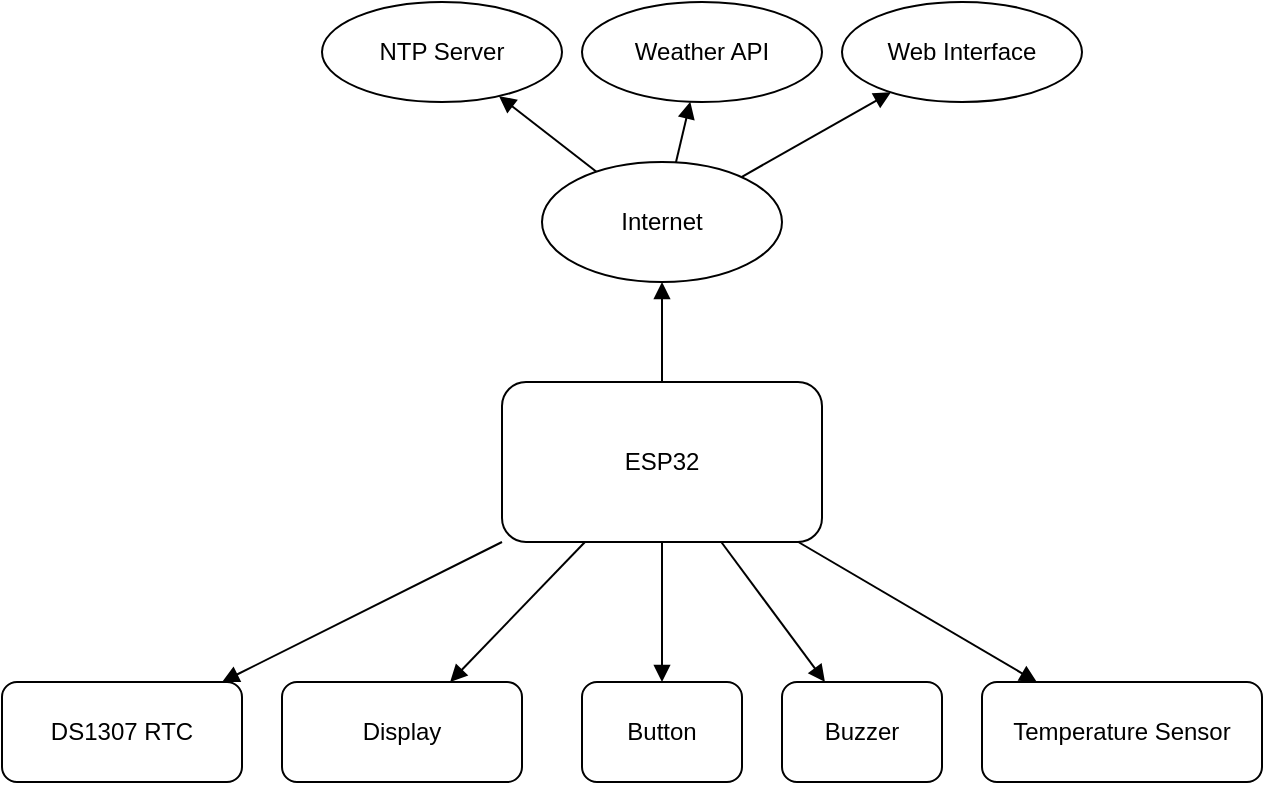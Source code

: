 <mxfile version="27.1.6">
  <diagram name="IoT Block Diagram" id="0">
    <mxGraphModel dx="1281" dy="1785" grid="1" gridSize="10" guides="1" tooltips="1" connect="1" arrows="1" fold="1" page="1" pageScale="1" pageWidth="827" pageHeight="1169" math="0" shadow="0">
      <root>
        <mxCell id="0" />
        <mxCell id="1" parent="0" />
        <mxCell id="MCU" value="ESP32" style="rounded=1;whiteSpace=wrap;html=1;" parent="1" vertex="1">
          <mxGeometry x="290" y="50" width="160" height="80" as="geometry" />
        </mxCell>
        <mxCell id="RTC" value="DS1307 RTC" style="rounded=1;whiteSpace=wrap;html=1;" parent="1" vertex="1">
          <mxGeometry x="40" y="200" width="120" height="50" as="geometry" />
        </mxCell>
        <mxCell id="Temp" value="Temperature Sensor" style="rounded=1;whiteSpace=wrap;html=1;" parent="1" vertex="1">
          <mxGeometry x="530" y="200" width="140" height="50" as="geometry" />
        </mxCell>
        <mxCell id="Display" value="Display" style="rounded=1;whiteSpace=wrap;html=1;" parent="1" vertex="1">
          <mxGeometry x="180" y="200" width="120" height="50" as="geometry" />
        </mxCell>
        <mxCell id="Button" value="Button" style="rounded=1;whiteSpace=wrap;html=1;" parent="1" vertex="1">
          <mxGeometry x="330" y="200" width="80" height="50" as="geometry" />
        </mxCell>
        <mxCell id="Buzzer" value="Buzzer" style="rounded=1;whiteSpace=wrap;html=1;" parent="1" vertex="1">
          <mxGeometry x="430" y="200" width="80" height="50" as="geometry" />
        </mxCell>
        <mxCell id="WiFi" value="Internet" style="ellipse;whiteSpace=wrap;html=1;" parent="1" vertex="1">
          <mxGeometry x="310" y="-60" width="120" height="60" as="geometry" />
        </mxCell>
        <mxCell id="NTP" value="NTP Server" style="ellipse;whiteSpace=wrap;html=1;" parent="1" vertex="1">
          <mxGeometry x="200" y="-140" width="120" height="50" as="geometry" />
        </mxCell>
        <mxCell id="Weather" value="Weather API" style="ellipse;whiteSpace=wrap;html=1;" parent="1" vertex="1">
          <mxGeometry x="330" y="-140" width="120" height="50" as="geometry" />
        </mxCell>
        <mxCell id="WebUI" value="Web Interface" style="ellipse;whiteSpace=wrap;html=1;" parent="1" vertex="1">
          <mxGeometry x="460" y="-140" width="120" height="50" as="geometry" />
        </mxCell>
        <mxCell id="edge1" style="endArrow=block;" parent="1" source="MCU" target="RTC" edge="1">
          <mxGeometry relative="1" as="geometry" />
        </mxCell>
        <mxCell id="edge2" style="endArrow=block;" parent="1" source="MCU" target="Temp" edge="1">
          <mxGeometry relative="1" as="geometry" />
        </mxCell>
        <mxCell id="edge4" style="endArrow=block;" parent="1" source="MCU" target="Display" edge="1">
          <mxGeometry relative="1" as="geometry" />
        </mxCell>
        <mxCell id="edge5" style="endArrow=block;" parent="1" source="MCU" target="Button" edge="1">
          <mxGeometry relative="1" as="geometry" />
        </mxCell>
        <mxCell id="edge6" style="endArrow=block;" parent="1" source="MCU" target="Buzzer" edge="1">
          <mxGeometry relative="1" as="geometry" />
        </mxCell>
        <mxCell id="edge7" style="endArrow=block;" parent="1" source="MCU" target="WiFi" edge="1">
          <mxGeometry relative="1" as="geometry" />
        </mxCell>
        <mxCell id="edge8" style="endArrow=block;" parent="1" source="WiFi" target="NTP" edge="1">
          <mxGeometry relative="1" as="geometry" />
        </mxCell>
        <mxCell id="edge9" style="endArrow=block;" parent="1" source="WiFi" target="Weather" edge="1">
          <mxGeometry relative="1" as="geometry" />
        </mxCell>
        <mxCell id="edge10" style="endArrow=block;" parent="1" source="WiFi" target="WebUI" edge="1">
          <mxGeometry relative="1" as="geometry" />
        </mxCell>
      </root>
    </mxGraphModel>
  </diagram>
</mxfile>
